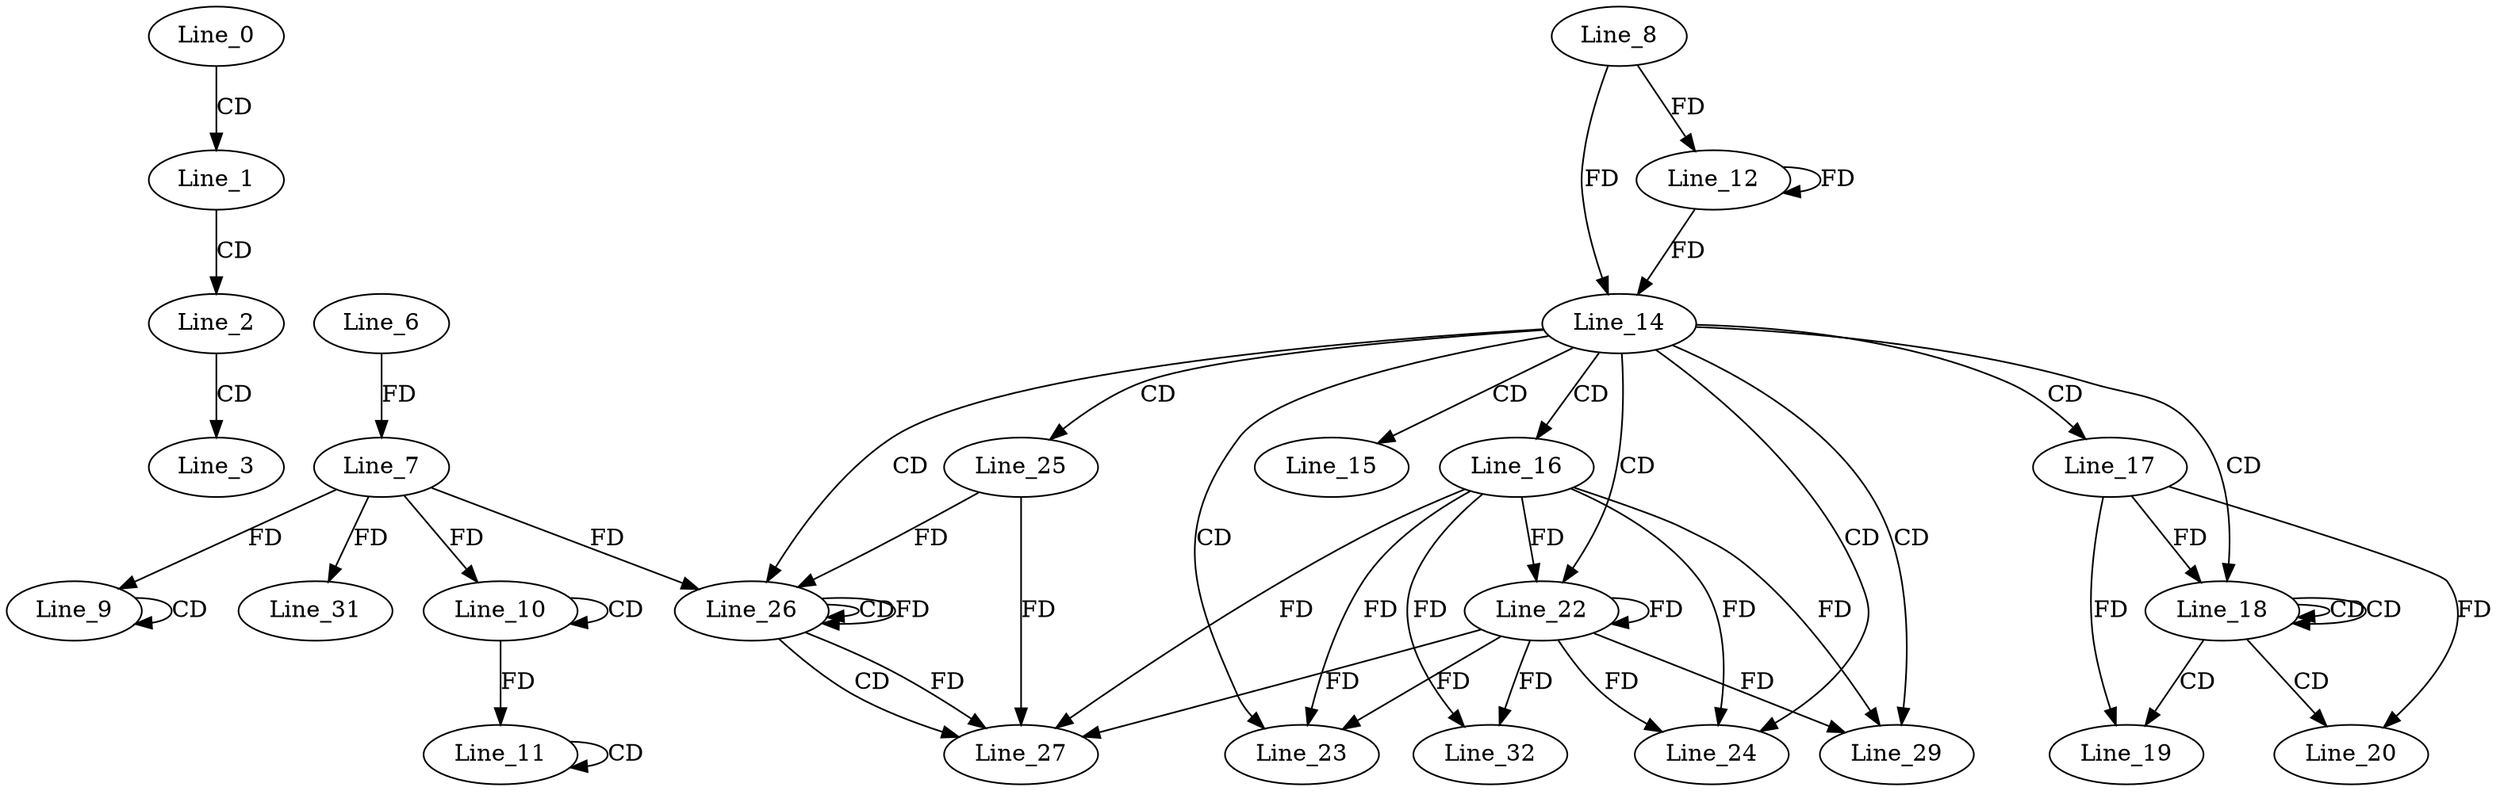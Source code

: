digraph G {
  Line_0;
  Line_1;
  Line_2;
  Line_3;
  Line_6;
  Line_7;
  Line_9;
  Line_9;
  Line_7;
  Line_10;
  Line_10;
  Line_11;
  Line_11;
  Line_8;
  Line_12;
  Line_14;
  Line_15;
  Line_16;
  Line_17;
  Line_18;
  Line_18;
  Line_18;
  Line_19;
  Line_20;
  Line_22;
  Line_23;
  Line_24;
  Line_25;
  Line_26;
  Line_26;
  Line_26;
  Line_27;
  Line_29;
  Line_31;
  Line_32;
  Line_0 -> Line_1 [ label="CD" ];
  Line_1 -> Line_2 [ label="CD" ];
  Line_2 -> Line_3 [ label="CD" ];
  Line_6 -> Line_7 [ label="FD" ];
  Line_9 -> Line_9 [ label="CD" ];
  Line_7 -> Line_9 [ label="FD" ];
  Line_10 -> Line_10 [ label="CD" ];
  Line_7 -> Line_10 [ label="FD" ];
  Line_11 -> Line_11 [ label="CD" ];
  Line_10 -> Line_11 [ label="FD" ];
  Line_8 -> Line_12 [ label="FD" ];
  Line_12 -> Line_12 [ label="FD" ];
  Line_8 -> Line_14 [ label="FD" ];
  Line_12 -> Line_14 [ label="FD" ];
  Line_14 -> Line_15 [ label="CD" ];
  Line_14 -> Line_16 [ label="CD" ];
  Line_14 -> Line_17 [ label="CD" ];
  Line_14 -> Line_18 [ label="CD" ];
  Line_18 -> Line_18 [ label="CD" ];
  Line_18 -> Line_18 [ label="CD" ];
  Line_17 -> Line_18 [ label="FD" ];
  Line_18 -> Line_19 [ label="CD" ];
  Line_17 -> Line_19 [ label="FD" ];
  Line_18 -> Line_20 [ label="CD" ];
  Line_17 -> Line_20 [ label="FD" ];
  Line_14 -> Line_22 [ label="CD" ];
  Line_16 -> Line_22 [ label="FD" ];
  Line_22 -> Line_22 [ label="FD" ];
  Line_14 -> Line_23 [ label="CD" ];
  Line_16 -> Line_23 [ label="FD" ];
  Line_22 -> Line_23 [ label="FD" ];
  Line_14 -> Line_24 [ label="CD" ];
  Line_16 -> Line_24 [ label="FD" ];
  Line_22 -> Line_24 [ label="FD" ];
  Line_14 -> Line_25 [ label="CD" ];
  Line_14 -> Line_26 [ label="CD" ];
  Line_26 -> Line_26 [ label="CD" ];
  Line_26 -> Line_26 [ label="FD" ];
  Line_25 -> Line_26 [ label="FD" ];
  Line_7 -> Line_26 [ label="FD" ];
  Line_26 -> Line_27 [ label="CD" ];
  Line_16 -> Line_27 [ label="FD" ];
  Line_22 -> Line_27 [ label="FD" ];
  Line_26 -> Line_27 [ label="FD" ];
  Line_25 -> Line_27 [ label="FD" ];
  Line_14 -> Line_29 [ label="CD" ];
  Line_16 -> Line_29 [ label="FD" ];
  Line_22 -> Line_29 [ label="FD" ];
  Line_7 -> Line_31 [ label="FD" ];
  Line_16 -> Line_32 [ label="FD" ];
  Line_22 -> Line_32 [ label="FD" ];
}
